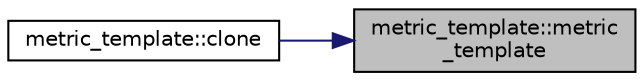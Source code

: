 digraph "metric_template::metric_template"
{
 // INTERACTIVE_SVG=YES
 // LATEX_PDF_SIZE
  edge [fontname="Helvetica",fontsize="10",labelfontname="Helvetica",labelfontsize="10"];
  node [fontname="Helvetica",fontsize="10",shape=record];
  rankdir="RL";
  Node1 [label="metric_template::metric\l_template",height=0.2,width=0.4,color="black", fillcolor="grey75", style="filled", fontcolor="black",tooltip=" "];
  Node1 -> Node2 [dir="back",color="midnightblue",fontsize="10",style="solid",fontname="Helvetica"];
  Node2 [label="metric_template::clone",height=0.2,width=0.4,color="black", fillcolor="white", style="filled",URL="$classmetric__template.html#ad4020c5c29a7944e9cadd244fd11e952",tooltip=" "];
}
